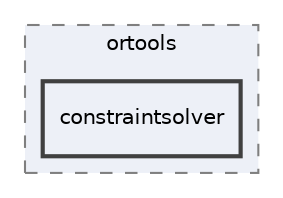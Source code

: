 digraph "constraintsolver"
{
 // LATEX_PDF_SIZE
  edge [fontname="Helvetica",fontsize="10",labelfontname="Helvetica",labelfontsize="10"];
  node [fontname="Helvetica",fontsize="10",shape=record];
  compound=true
  subgraph clusterdir_a1e24e541e9f26a83a2ba9a841f0bcf8 {
    graph [ bgcolor="#edf0f7", pencolor="grey50", style="filled,dashed,", label="ortools", fontname="Helvetica", fontsize="10", URL="dir_a1e24e541e9f26a83a2ba9a841f0bcf8.html"]
  dir_a515ab52e7d6f77ddc8659140a08db8f [shape=box, label="constraintsolver", style="filled,bold,", fillcolor="#edf0f7", color="grey25", URL="dir_a515ab52e7d6f77ddc8659140a08db8f.html"];
  }
}
